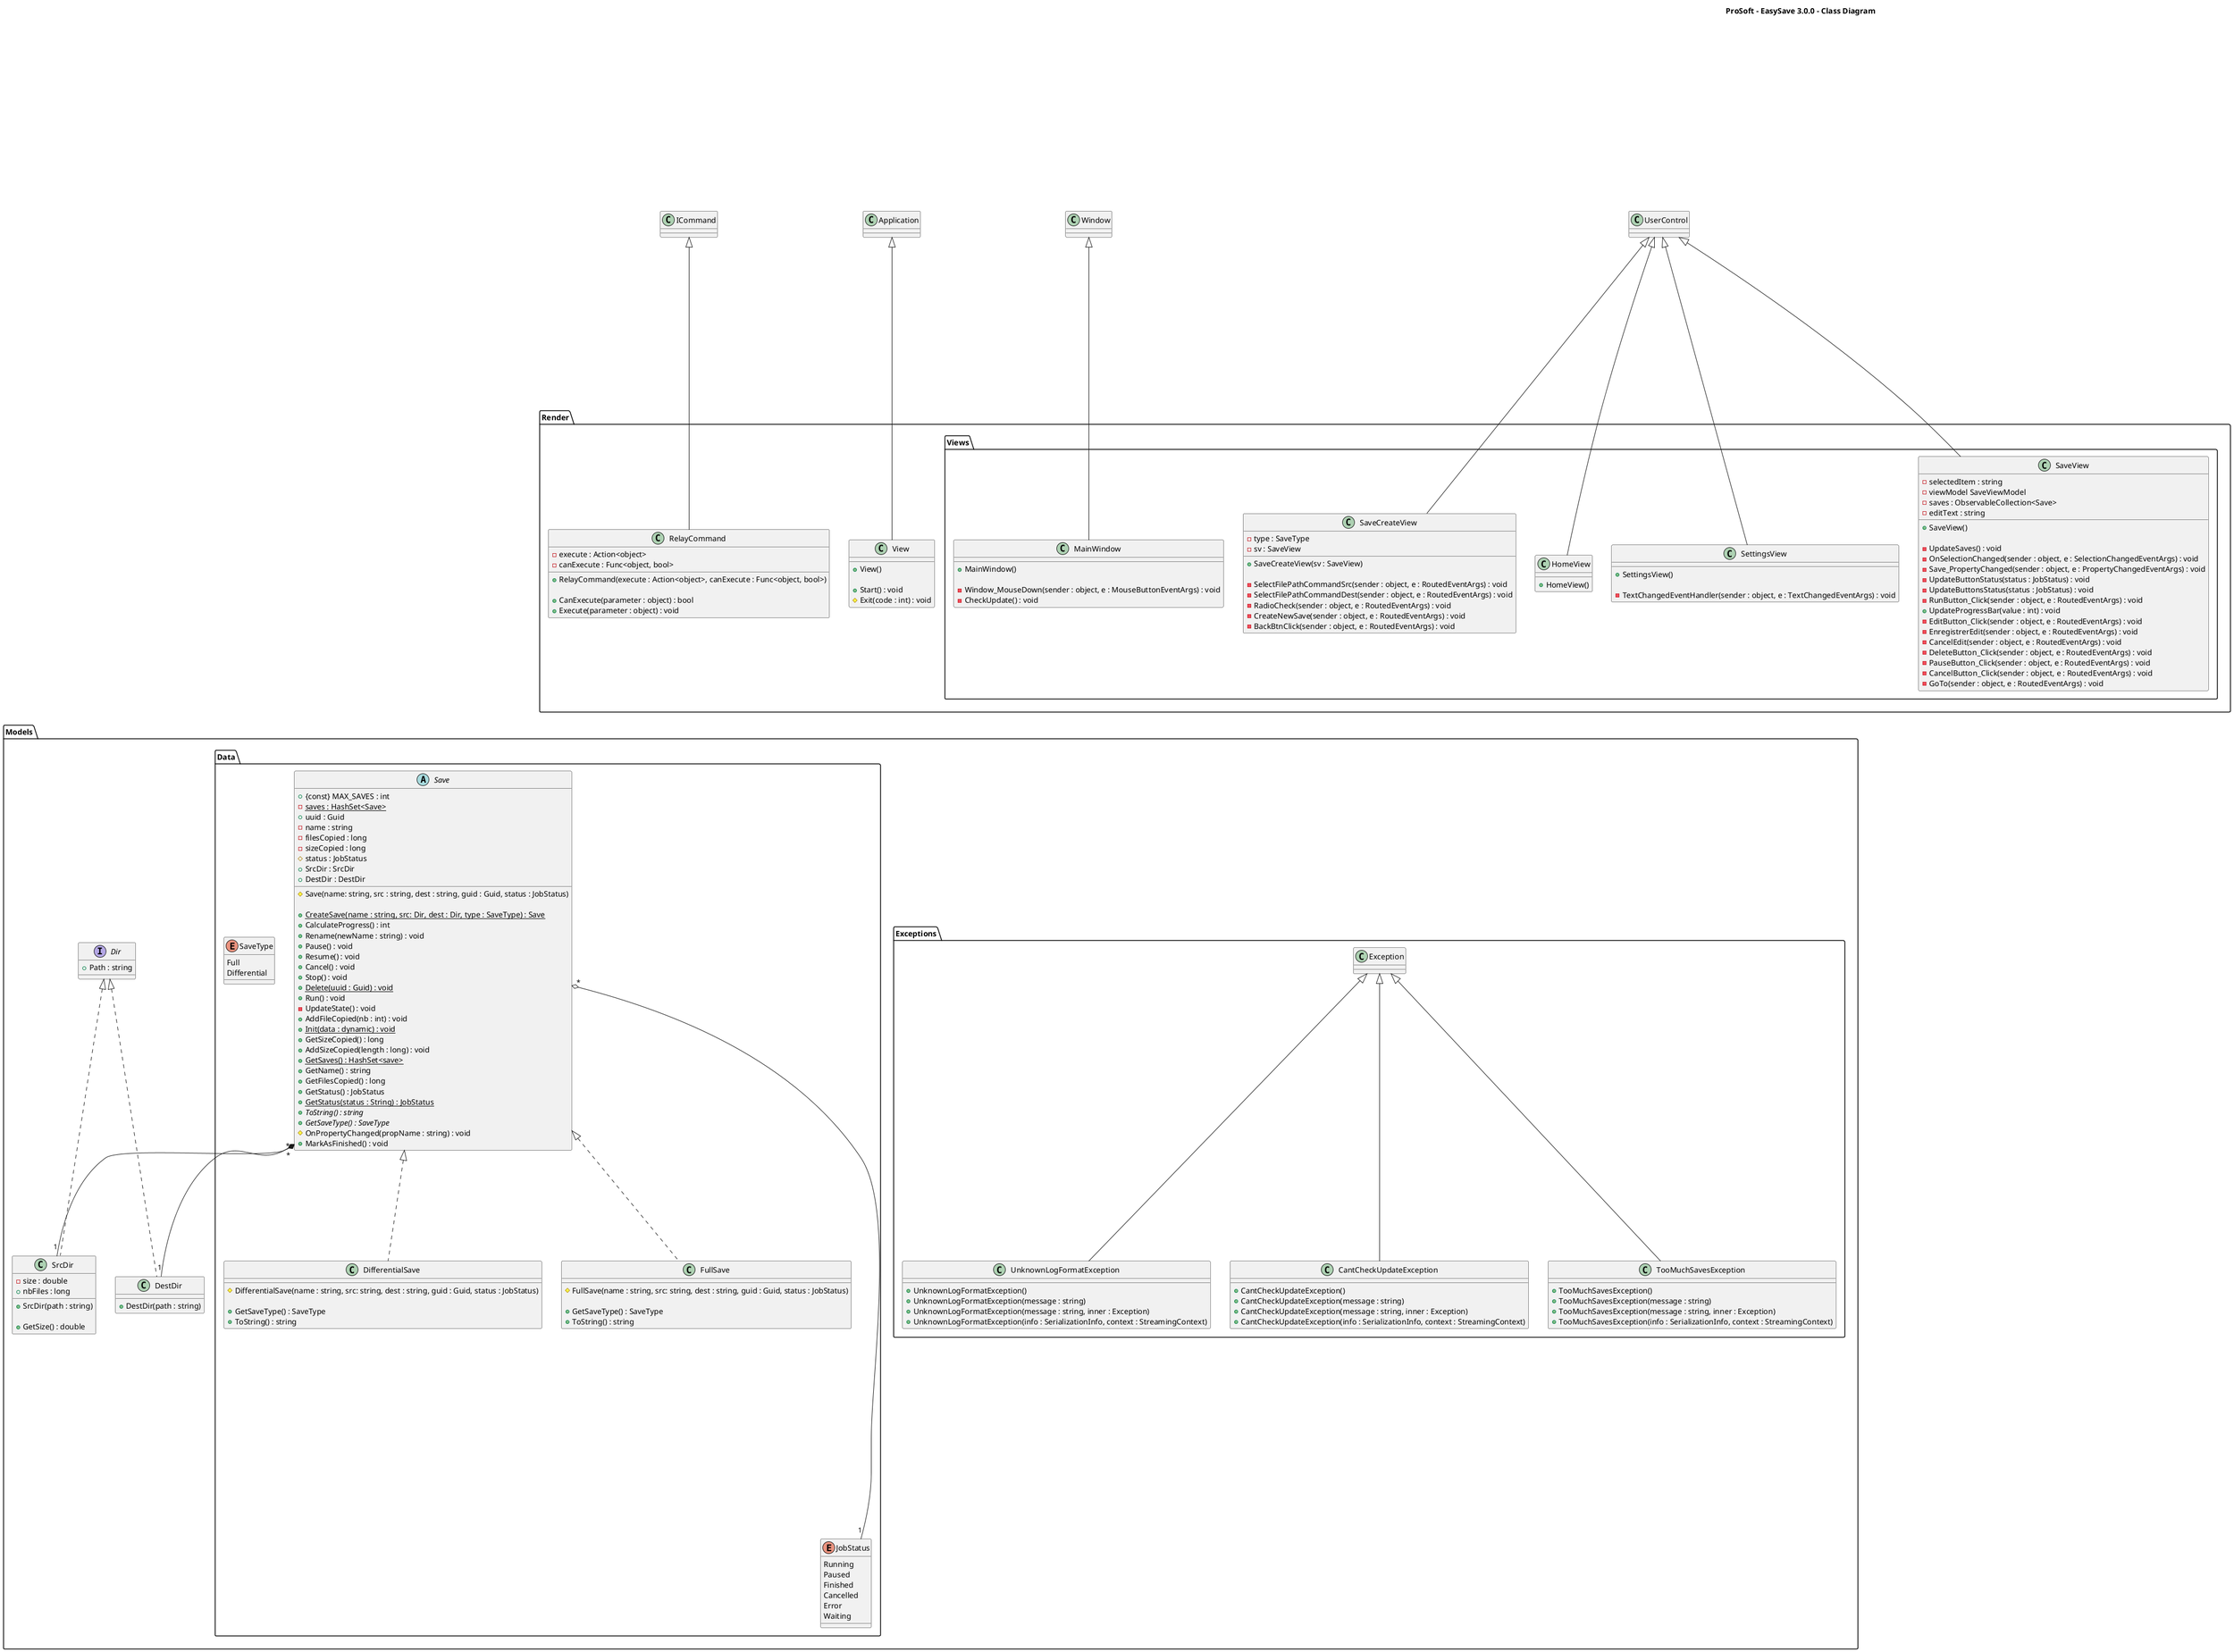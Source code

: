 @startuml ProSoft - EasySave 3.0.0 - Class Diagram

title "ProSoft - EasySave 3.0.0 - Class Diagram"

class Program <<static>> {
    - {static} Main() : void
}

class NavigationItem {
    + NavigationName : string
    + NavigationImage : string
}

class HomeItem {
    + HomeName : string
    + HomeImage : string
}

class SettingsItem {
    + SettingsName : string
    + SettingsValue : string
    + SettingsImage : string
    + SettingsCommand : ICommand
}

package ViewModels <<Folder>> {

    class HomeViewModel {
        + HomeViewModel()

        + {static} IsUpToDate() : bool
    }

    class NavigationViewModel {
        - navigationItemsCollection : CollectionViewSource
        + NavigationSourceCollection : ICollectionView
        + SelectedViewModel : object
        + CloseAppCommand : ICommand
        + BackHome : ICommand
        + MenuCommand : ICommand
        + CloseAppCommand : ICommand

        + NavigationViewModel()
        
        - ShowHome() : void
        + CloseApp(obj : object) : void
        + SwitchViews(parameter : string) : void
        - OnPropertyChanged(propName : string) : void
    }

    class SaveViewModel {
        - saveItemsCollection : CollectionViewSource
        + SaveSourceCollection : ICollectionView
        + {static} isVisible : bool

        + SaveViewModel()

        + GetSaves() : HashSet<string>
        + CreateSave(name : string, src : string, dest : string, type : SaveType) : Save
        + EditSave(s : Save, newName : string) : void
        + DeleteSave(s : Save) : void
        + PauseSave(s : Save) : void
        + ResumeSave(s : Save) : void
        + CancelSave(s : Save) : void
        + StopSave(s : Save) : void
        + RunSave(s : Save) : void
        # {static} StopAllSaves() : void
        + GetSavesByUuid(names : HashSet<String>) : HashSet<Save>
        + GetSaveStatus(s : Save) : JobStatus
        + OnPropertyChanged(propName : string) : void
    }

    class SettingsViewModel {
        - cryptoSoftSettingsItemsCollection : CollectionViewSource
        + CryptoSoftSettingsSourceCollection : ICollectionView
        - langItemsCollection : CollectionViewSource
        + LangSourceCollection : ICollectionView
        - logsItemsCollection : CollectionViewSource
        + LogsSourceCollection : ICollectionView
        - priorityFileItemsCollection : CollectionViewSource
        + PriorityFileSourceCollection : ICollectionView
        - sizeLimitItemsCollection : CollectionViewSource
        + SizeLimitSourceCollection : ICollectionView

        + SettingsViewModel()

        - {static} ChangeLanguage(culture : object) : void
        - {static} ChangeLogsFormat(format : object) : void
        + {static} ChangeKey(key : object) : void
        + {static} ChangeExtensions(extensions : object) : void
        + {static} ChangeSizeLimit(size : object) : void
        + {static} ChangePriorityFile(priority : object) : void
        + {static} ChangeProcess(process : object) : void
    }

}

package Render <<Folder>> {

    class View {
        + View()

        + Start() : void
        # Exit(code : int) : void
    }

    class RelayCommand {
        - execute : Action<object>
        - canExecute : Func<object, bool>

        + RelayCommand(execute : Action<object>, canExecute : Func<object, bool>)

        + CanExecute(parameter : object) : bool
        + Execute(parameter : object) : void
    }

    package Views <<Folder>> {

        class HomeView {
            + HomeView()
        }

        class MainWindow {
            + MainWindow()

            - Window_MouseDown(sender : object, e : MouseButtonEventArgs) : void
            - CheckUpdate() : void
        }

        class SaveCreateView {
            - type : SaveType
            - sv : SaveView

            + SaveCreateView(sv : SaveView)

            - SelectFilePathCommandSrc(sender : object, e : RoutedEventArgs) : void
            - SelectFilePathCommandDest(sender : object, e : RoutedEventArgs) : void
            - RadioCheck(sender : object, e : RoutedEventArgs) : void
            - CreateNewSave(sender : object, e : RoutedEventArgs) : void
            - BackBtnClick(sender : object, e : RoutedEventArgs) : void
        }

        class SaveView {
            - selectedItem : string
            - viewModel SaveViewModel
            - saves : ObservableCollection<Save>
            - editText : string

            + SaveView()

            - UpdateSaves() : void
            - OnSelectionChanged(sender : object, e : SelectionChangedEventArgs) : void
            - Save_PropertyChanged(sender : object, e : PropertyChangedEventArgs) : void
            - UpdateButtonStatus(status : JobStatus) : void
            - UpdateButtonsStatus(status : JobStatus) : void
            - RunButton_Click(sender : object, e : RoutedEventArgs) : void
            + UpdateProgressBar(value : int) : void
            - EditButton_Click(sender : object, e : RoutedEventArgs) : void
            - EnregistrerEdit(sender : object, e : RoutedEventArgs) : void
            - CancelEdit(sender : object, e : RoutedEventArgs) : void
            - DeleteButton_Click(sender : object, e : RoutedEventArgs) : void
            - PauseButton_Click(sender : object, e : RoutedEventArgs) : void
            - CancelButton_Click(sender : object, e : RoutedEventArgs) : void
            - GoTo(sender : object, e : RoutedEventArgs) : void
        }

        class SettingsView {
            + SettingsView()

            - TextChangedEventHandler(sender : object, e : TextChangedEventArgs) : void
        }

    }

}


package Models <<Folder>> {

    Interface Dir {
        + Path : string
    }

    class SrcDir {
        - size : double
        + nbFiles : long

        + SrcDir(path : string)

        + GetSize() : double
    }

    class DestDir {
        + DestDir(path : string)
    }

    package Exceptions <<Folder>> {
    
        class Exception {

        }

        class UnknownLogFormatException {

            + UnknownLogFormatException()
            + UnknownLogFormatException(message : string)
            + UnknownLogFormatException(message : string, inner : Exception)
            + UnknownLogFormatException(info : SerializationInfo, context : StreamingContext)
        } 

        class CantCheckUpdateException {

            + CantCheckUpdateException()
            + CantCheckUpdateException(message : string)
            + CantCheckUpdateException(message : string, inner : Exception)
            + CantCheckUpdateException(info : SerializationInfo, context : StreamingContext)
        } 

        class TooMuchSavesException {

            + TooMuchSavesException()
            + TooMuchSavesException(message : string)
            + TooMuchSavesException(message : string, inner : Exception)
            + TooMuchSavesException(info : SerializationInfo, context : StreamingContext)
        }

    }
    
    package Data <<Folder>> {

        abstract class Save {
            + {const} MAX_SAVES : int
            - {static} saves : HashSet<Save>
            + uuid : Guid
            - name : string
            - filesCopied : long
            - sizeCopied : long
            # status : JobStatus
            + SrcDir : SrcDir
            + DestDir : DestDir
            'TODO AUSSI

            # Save(name: string, src : string, dest : string, guid : Guid, status : JobStatus)

            + {static} CreateSave(name : string, src: Dir, dest : Dir, type : SaveType) : Save
            + CalculateProgress() : int
            + Rename(newName : string) : void
            + Pause() : void
            + Resume() : void
            + Cancel() : void
            + Stop() : void
            + {static} Delete(uuid : Guid) : void
            + Run() : void
            - UpdateState() : void
            + AddFileCopied(nb : int) : void
            + {static} Init(data : dynamic) : void
            + GetSizeCopied() : long
            + AddSizeCopied(length : long) : void
            + {static} GetSaves() : HashSet<save>
            + GetName() : string
            + GetFilesCopied() : long
            + GetStatus() : JobStatus
            + {static} GetStatus(status : String) : JobStatus
            + {abstract} ToString() : string
            + {abstract} GetSaveType() : SaveType
            # OnPropertyChanged(propName : string) : void
            + MarkAsFinished() : void
        }            

        class DifferentialSave {
            # DifferentialSave(name : string, src: string, dest : string, guid : Guid, status : JobStatus)

            + GetSaveType() : SaveType
            + ToString() : string
        }

        class FullSave {
            # FullSave(name : string, src: string, dest : string, guid : Guid, status : JobStatus)

            + GetSaveType() : SaveType
            + ToString() : string
        }

        enum SaveType {
            Full
            Differential
        }

        enum JobStatus {
            Running
            Paused
            Finished
            Cancelled
            Error
            Waiting
        }
        
    }

}

package Utils <<Folder>> {

    enum LogsFormat {
        JSON
        XML
    }

    class DirectoryUtils <<static>> {
        - {static} data : JObject 
        - {static} key : string
        - {static} extension : HashSet<string>
        - {static} process : HashSet<string>
        - {static} priorityFiles : HashSet<string>
        - {static} limitSize : int
        - {static} mutex : Mutex
        - {static} cs : CryptoSoft
        - {static} mre : ManualResetEvent
        - {static} actualFile : string[]

        + {static} CopyFilesAndFolders(s : Save) : void
        - {static} GetAllFiles(src : DirectoryInfo, dest : DirectoryInfo) : Dictionary<FileInfo, FileInfo>
        - {static} CopyAll(s : Save, files : Dictionary<FileInfo, FileInfo>, mre : ManualResetEvent) : JobStatus
        + {static} IsValidPath(path : string) : bool
        + {static} CreatePath(path : string) : void
        + {static} GetDirectorySize(dir : DirectoryInfo) : double
        + {static} GetDirectoryFiles(dir : DirectoryInfo) : long
        + {static} GetActualFile() : string[]
        + {static} PauseTransfer() : void
        + {static} ResumeTransfer() : void
        + {static} ChangeKey(newSecret : string) : void
        + {static} ChangeExtensions(newExtensions : HashSet<string>) : void
        + {static} ChangeProcess(newProcess : HashSet<string>) : void
        + {static} ChangePriorityFiles(newPriorityFiles : HashSet<string>) : void
        + {static} ChangeLimitSize(newLimitSize : int) : void
        - {static} UpdateConfig() : void
        + {static} GetSecret() : string
        + {static} GetExtensions() : HashSet<string>
        + {static} GetProcess() : HashSet<string>
        + {static} GetPriorityFiles() : HashSet<string>
        + {static} GetLimitSize() : int
    }

    class LogUtils <<static>> {
        - {static} path : string
        - {static} date : string
        - {static} format : LogsFormat
        - {static} mutex : Mutex

        + {static} Init() : void
        + {static} LogSaves() : void
        - {static} SavesToJson() : JObject
        - {static} SavesToXml() : XElement
        + {static} SaveToJson(s : Save) : JObject
        + {static} SaveToXml(s : Save) : XElement
        + {static} LogTransfer(s : Save, sourcePath : stirng, destPath : String, fileSize : long, fileTransferTime : float, encryptionTime : float) : void
        + {static} ChangeFormat(format : LogsFormat) : void
        + {static} LogConfig(key : string, extensions : HashSet<string>) : void
        + {static} GetFormat() : LogsFormat
    }

    class VersionUtils <<static>> {
        + {static} GetVersionFromGit() : string
        + {static} GetVersionFromLocal() : Version
        + {static} VersionFromStr(version : string) : int[]
        + {static} CompareVersions() : bool
    }

    class NotificationUtils <<static>> {
        + {static} SendNotification(title : string, message : string, type : NotificationType, url : string, time : int) : void
        + {static} OpenUrl(url : string, open : bool) : void
    }

    class SocketUtils <<static>> {
        - {static} socket : Socket
        - {static} svm : SaveViewModel

        + {static} Init() : void
        - {static} HandleConnect() : void
    }

}

'View "1..*" o------ "1" ViewModel
Save "*" *-- "1" SrcDir
Save "*" *-- "1" DestDir
Save "*" o------ "1" JobStatus

Dir <|.. SrcDir
Dir <|.. DestDir

Save <|.. FullSave
Save <|.. DifferentialSave

SaveCreateView -up-|> UserControl
SaveView -up-|> UserControl
SettingsView -up-|> UserControl
HomeView -up-|> UserControl

CantCheckUpdateException -up-|> Exception
TooMuchSavesException -up-|> Exception
UnknownLogFormatException -up-|> Exception

NavigationViewModel -up-|> INotifyPropertyChanged
SaveViewModel -up-|> INotifyPropertyChanged
SettingsViewModel -up-|> INotifyPropertyChanged

View -up-|> Application
MainWindow -up-|> Window
RelayCommand -up-|> ICommand

/'Hidden links for organization'/
SaveCreateView -down[hidden]-> Exception
INotifyPropertyChanged --up[hidden]-> LogUtils
NotificationUtils --down[hidden]-> HomeItem
NotificationUtils --down[hidden]-> SettingsItem
NotificationUtils --down[hidden]-> NavigationItem


@enduml